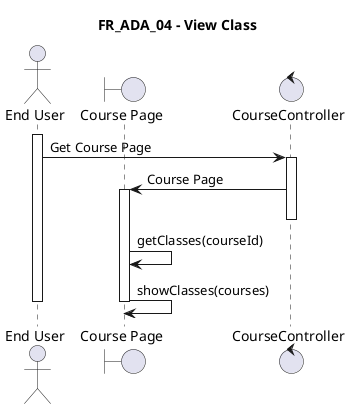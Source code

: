 @startuml FR_ADA_04
title FR_ADA_04 - View Class
skinparam maxMessageSize 125

actor "End User" as eu
boundary "Course Page" as fe
control "CourseController" as ct
' entity "Timetable" as en
' database "Database" as db

activate eu

eu -> ct ++ : Get Course Page
ct -> fe ++-- : Course Page
fe -> fe : getClasses(courseId)
fe -> fe -- : showClasses(courses)

deactivate eu

@enduml